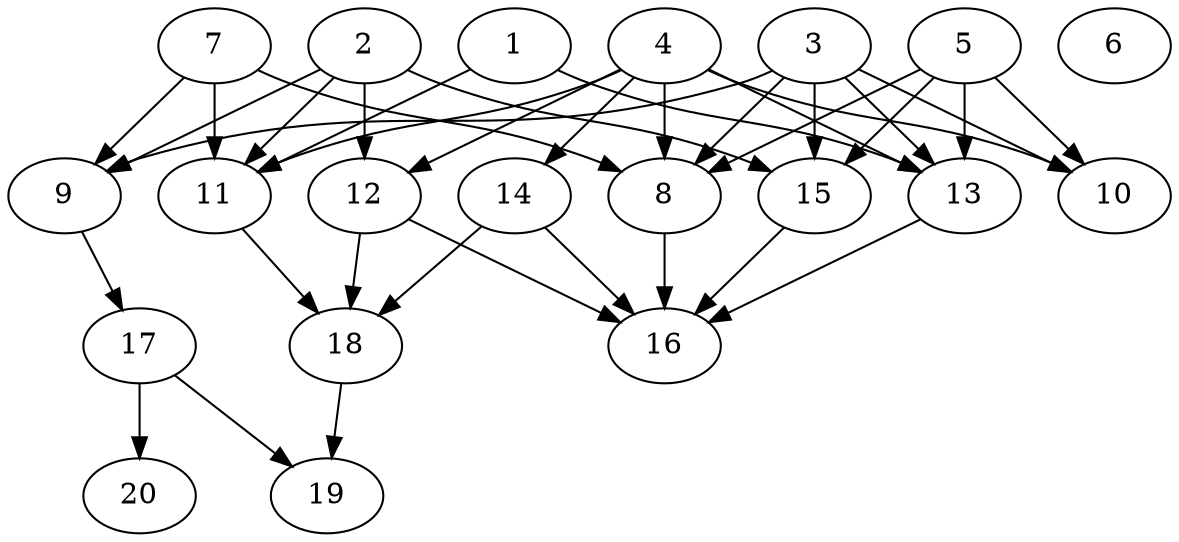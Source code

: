 // DAG automatically generated by daggen at Tue Jul 23 14:23:30 2019
// ./daggen --dot -n 20 --ccr 0.3 --fat 0.6 --regular 0.5 --density 0.6 --mindata 5242880 --maxdata 52428800 
digraph G {
  1 [size="112073387", alpha="0.20", expect_size="33622016"] 
  1 -> 11 [size ="33622016"]
  1 -> 13 [size ="33622016"]
  2 [size="119644160", alpha="0.04", expect_size="35893248"] 
  2 -> 9 [size ="35893248"]
  2 -> 11 [size ="35893248"]
  2 -> 12 [size ="35893248"]
  2 -> 15 [size ="35893248"]
  3 [size="104041813", alpha="0.14", expect_size="31212544"] 
  3 -> 8 [size ="31212544"]
  3 -> 9 [size ="31212544"]
  3 -> 10 [size ="31212544"]
  3 -> 13 [size ="31212544"]
  3 -> 15 [size ="31212544"]
  4 [size="173021867", alpha="0.09", expect_size="51906560"] 
  4 -> 8 [size ="51906560"]
  4 -> 10 [size ="51906560"]
  4 -> 11 [size ="51906560"]
  4 -> 12 [size ="51906560"]
  4 -> 13 [size ="51906560"]
  4 -> 14 [size ="51906560"]
  5 [size="25227947", alpha="0.19", expect_size="7568384"] 
  5 -> 8 [size ="7568384"]
  5 -> 10 [size ="7568384"]
  5 -> 13 [size ="7568384"]
  5 -> 15 [size ="7568384"]
  6 [size="17797120", alpha="0.10", expect_size="5339136"] 
  7 [size="114954240", alpha="0.12", expect_size="34486272"] 
  7 -> 8 [size ="34486272"]
  7 -> 9 [size ="34486272"]
  7 -> 11 [size ="34486272"]
  8 [size="162153813", alpha="0.12", expect_size="48646144"] 
  8 -> 16 [size ="48646144"]
  9 [size="35321173", alpha="0.14", expect_size="10596352"] 
  9 -> 17 [size ="10596352"]
  10 [size="159566507", alpha="0.16", expect_size="47869952"] 
  11 [size="131536213", alpha="0.12", expect_size="39460864"] 
  11 -> 18 [size ="39460864"]
  12 [size="130304000", alpha="0.10", expect_size="39091200"] 
  12 -> 16 [size ="39091200"]
  12 -> 18 [size ="39091200"]
  13 [size="160959147", alpha="0.00", expect_size="48287744"] 
  13 -> 16 [size ="48287744"]
  14 [size="113520640", alpha="0.14", expect_size="34056192"] 
  14 -> 16 [size ="34056192"]
  14 -> 18 [size ="34056192"]
  15 [size="25074347", alpha="0.03", expect_size="7522304"] 
  15 -> 16 [size ="7522304"]
  16 [size="171304960", alpha="0.15", expect_size="51391488"] 
  17 [size="92832427", alpha="0.13", expect_size="27849728"] 
  17 -> 19 [size ="27849728"]
  17 -> 20 [size ="27849728"]
  18 [size="33525760", alpha="0.04", expect_size="10057728"] 
  18 -> 19 [size ="10057728"]
  19 [size="131027627", alpha="0.02", expect_size="39308288"] 
  20 [size="85367467", alpha="0.18", expect_size="25610240"] 
}

